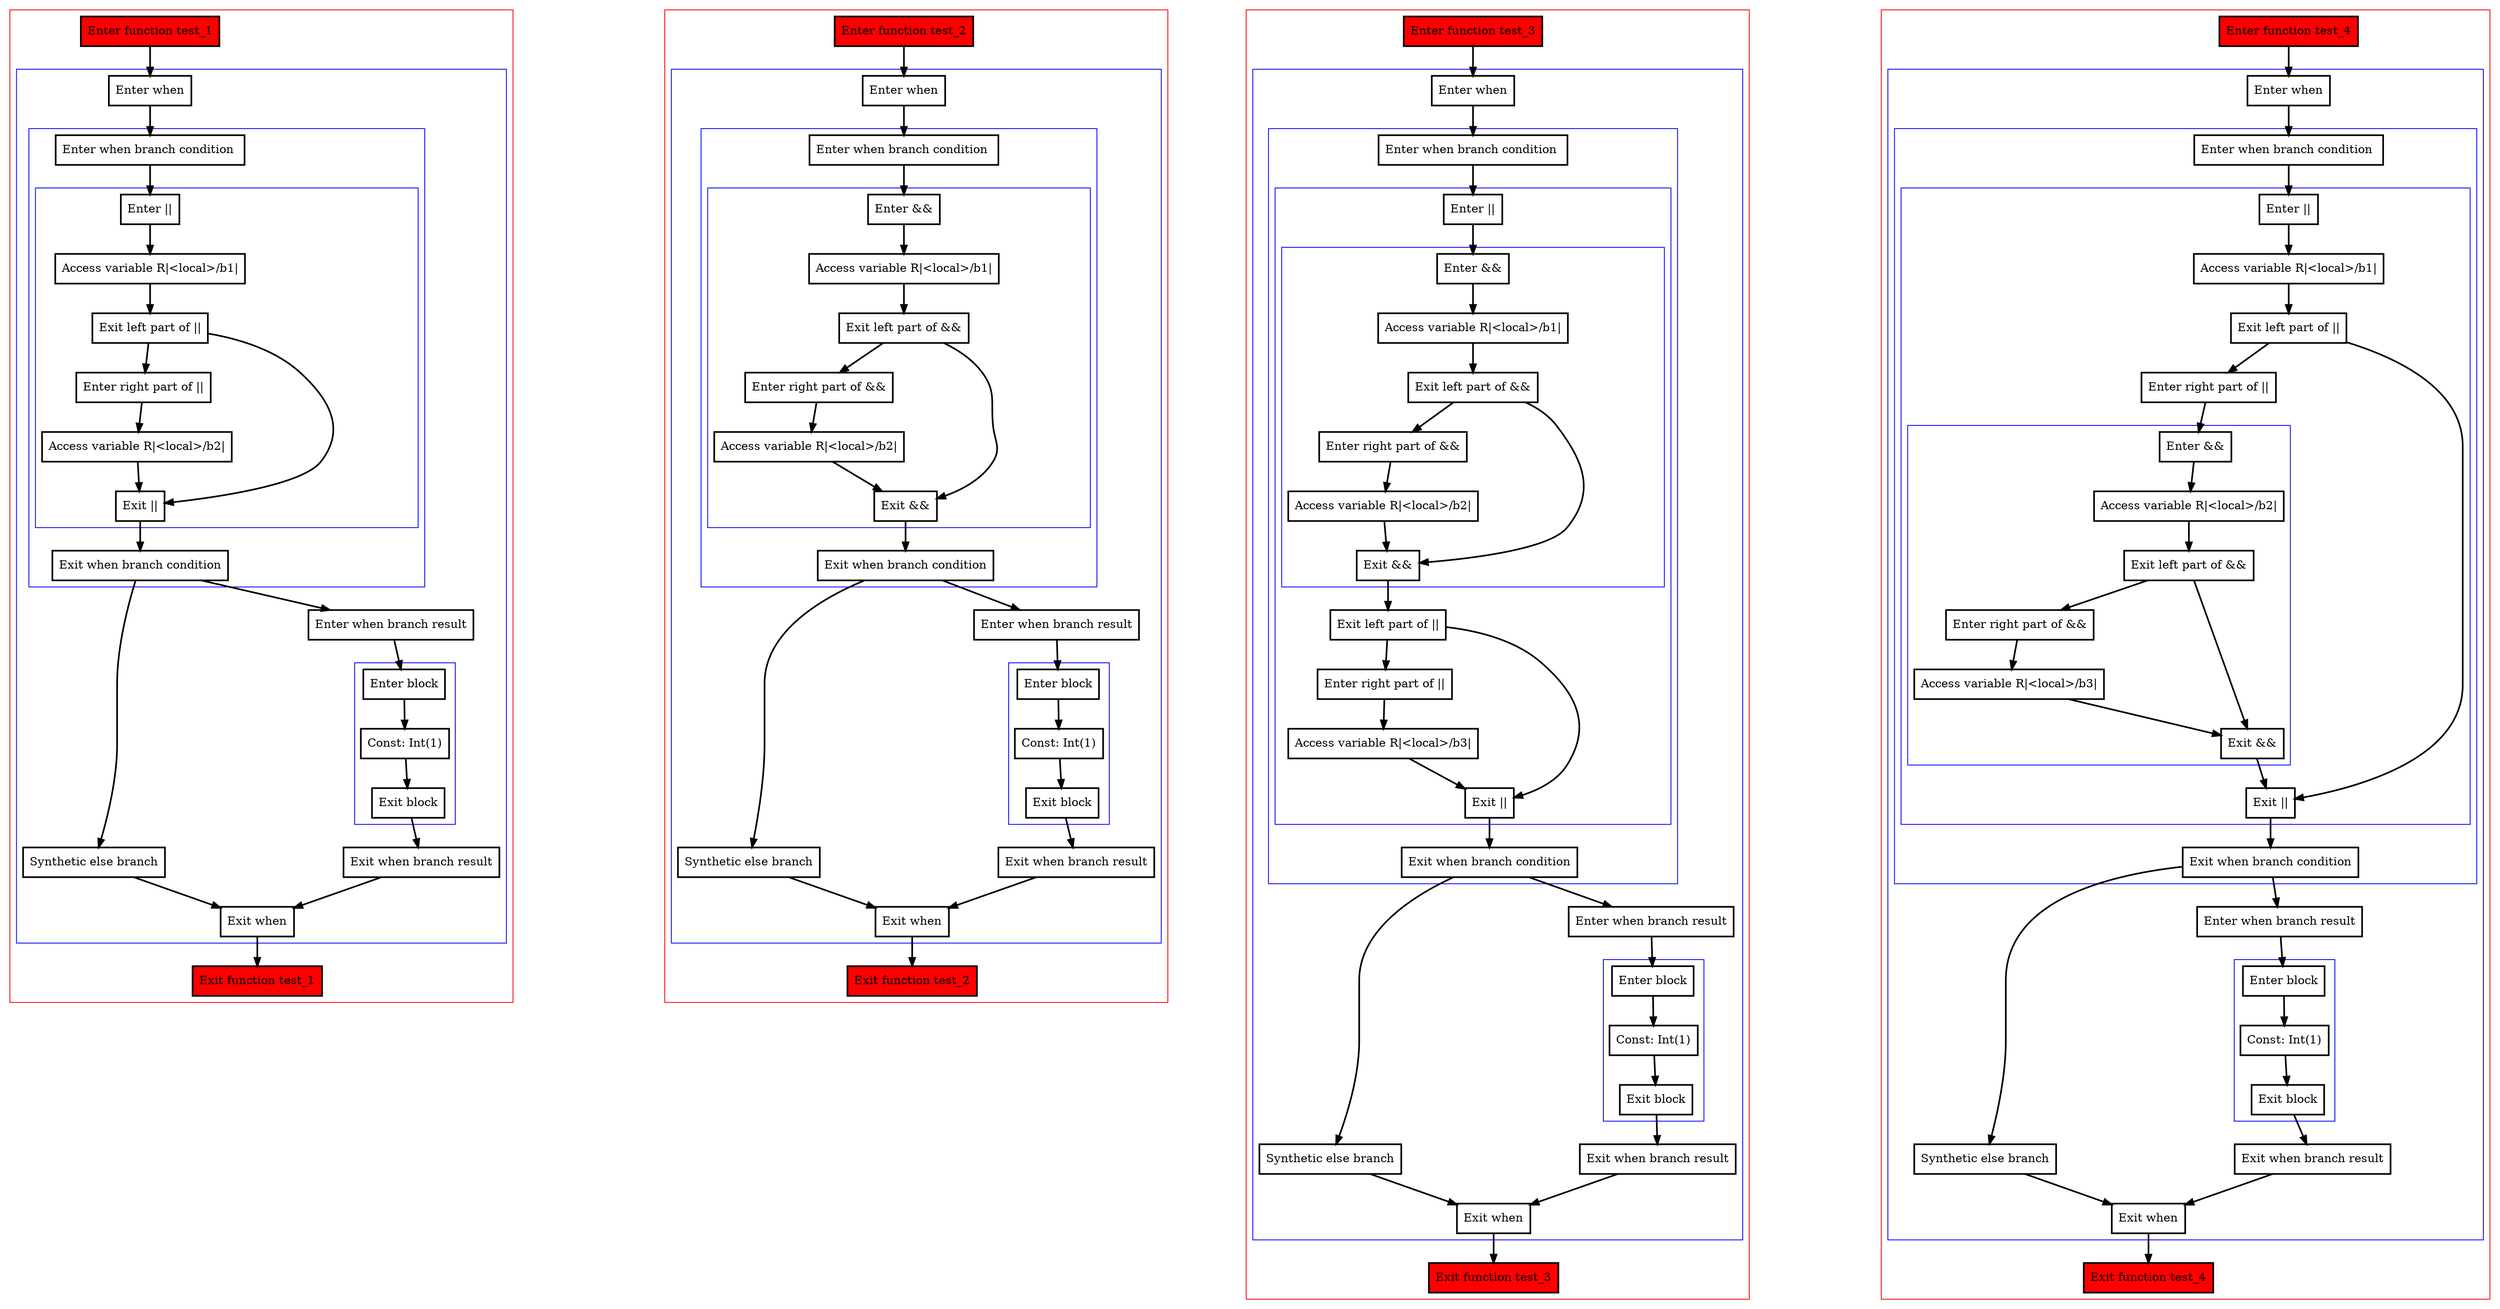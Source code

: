 digraph binaryOperations_kt {
    graph [nodesep=3]
    node [shape=box penwidth=2]
    edge [penwidth=2]

    subgraph cluster_0 {
        color=red
        0 [label="Enter function test_1" style="filled" fillcolor=red];
        subgraph cluster_1 {
            color=blue
            1 [label="Enter when"];
            subgraph cluster_2 {
                color=blue
                2 [label="Enter when branch condition "];
                subgraph cluster_3 {
                    color=blue
                    3 [label="Enter ||"];
                    4 [label="Access variable R|<local>/b1|"];
                    5 [label="Exit left part of ||"];
                    6 [label="Enter right part of ||"];
                    7 [label="Access variable R|<local>/b2|"];
                    8 [label="Exit ||"];
                }
                9 [label="Exit when branch condition"];
            }
            10 [label="Synthetic else branch"];
            11 [label="Enter when branch result"];
            subgraph cluster_4 {
                color=blue
                12 [label="Enter block"];
                13 [label="Const: Int(1)"];
                14 [label="Exit block"];
            }
            15 [label="Exit when branch result"];
            16 [label="Exit when"];
        }
        17 [label="Exit function test_1" style="filled" fillcolor=red];
    }

    0 -> {1};
    1 -> {2};
    2 -> {3};
    3 -> {4};
    4 -> {5};
    5 -> {8 6};
    6 -> {7};
    7 -> {8};
    8 -> {9};
    9 -> {11 10};
    10 -> {16};
    11 -> {12};
    12 -> {13};
    13 -> {14};
    14 -> {15};
    15 -> {16};
    16 -> {17};

    subgraph cluster_5 {
        color=red
        18 [label="Enter function test_2" style="filled" fillcolor=red];
        subgraph cluster_6 {
            color=blue
            19 [label="Enter when"];
            subgraph cluster_7 {
                color=blue
                20 [label="Enter when branch condition "];
                subgraph cluster_8 {
                    color=blue
                    21 [label="Enter &&"];
                    22 [label="Access variable R|<local>/b1|"];
                    23 [label="Exit left part of &&"];
                    24 [label="Enter right part of &&"];
                    25 [label="Access variable R|<local>/b2|"];
                    26 [label="Exit &&"];
                }
                27 [label="Exit when branch condition"];
            }
            28 [label="Synthetic else branch"];
            29 [label="Enter when branch result"];
            subgraph cluster_9 {
                color=blue
                30 [label="Enter block"];
                31 [label="Const: Int(1)"];
                32 [label="Exit block"];
            }
            33 [label="Exit when branch result"];
            34 [label="Exit when"];
        }
        35 [label="Exit function test_2" style="filled" fillcolor=red];
    }

    18 -> {19};
    19 -> {20};
    20 -> {21};
    21 -> {22};
    22 -> {23};
    23 -> {26 24};
    24 -> {25};
    25 -> {26};
    26 -> {27};
    27 -> {29 28};
    28 -> {34};
    29 -> {30};
    30 -> {31};
    31 -> {32};
    32 -> {33};
    33 -> {34};
    34 -> {35};

    subgraph cluster_10 {
        color=red
        36 [label="Enter function test_3" style="filled" fillcolor=red];
        subgraph cluster_11 {
            color=blue
            37 [label="Enter when"];
            subgraph cluster_12 {
                color=blue
                38 [label="Enter when branch condition "];
                subgraph cluster_13 {
                    color=blue
                    39 [label="Enter ||"];
                    subgraph cluster_14 {
                        color=blue
                        40 [label="Enter &&"];
                        41 [label="Access variable R|<local>/b1|"];
                        42 [label="Exit left part of &&"];
                        43 [label="Enter right part of &&"];
                        44 [label="Access variable R|<local>/b2|"];
                        45 [label="Exit &&"];
                    }
                    46 [label="Exit left part of ||"];
                    47 [label="Enter right part of ||"];
                    48 [label="Access variable R|<local>/b3|"];
                    49 [label="Exit ||"];
                }
                50 [label="Exit when branch condition"];
            }
            51 [label="Synthetic else branch"];
            52 [label="Enter when branch result"];
            subgraph cluster_15 {
                color=blue
                53 [label="Enter block"];
                54 [label="Const: Int(1)"];
                55 [label="Exit block"];
            }
            56 [label="Exit when branch result"];
            57 [label="Exit when"];
        }
        58 [label="Exit function test_3" style="filled" fillcolor=red];
    }

    36 -> {37};
    37 -> {38};
    38 -> {39};
    39 -> {40};
    40 -> {41};
    41 -> {42};
    42 -> {45 43};
    43 -> {44};
    44 -> {45};
    45 -> {46};
    46 -> {49 47};
    47 -> {48};
    48 -> {49};
    49 -> {50};
    50 -> {52 51};
    51 -> {57};
    52 -> {53};
    53 -> {54};
    54 -> {55};
    55 -> {56};
    56 -> {57};
    57 -> {58};

    subgraph cluster_16 {
        color=red
        59 [label="Enter function test_4" style="filled" fillcolor=red];
        subgraph cluster_17 {
            color=blue
            60 [label="Enter when"];
            subgraph cluster_18 {
                color=blue
                61 [label="Enter when branch condition "];
                subgraph cluster_19 {
                    color=blue
                    62 [label="Enter ||"];
                    63 [label="Access variable R|<local>/b1|"];
                    64 [label="Exit left part of ||"];
                    65 [label="Enter right part of ||"];
                    subgraph cluster_20 {
                        color=blue
                        66 [label="Enter &&"];
                        67 [label="Access variable R|<local>/b2|"];
                        68 [label="Exit left part of &&"];
                        69 [label="Enter right part of &&"];
                        70 [label="Access variable R|<local>/b3|"];
                        71 [label="Exit &&"];
                    }
                    72 [label="Exit ||"];
                }
                73 [label="Exit when branch condition"];
            }
            74 [label="Synthetic else branch"];
            75 [label="Enter when branch result"];
            subgraph cluster_21 {
                color=blue
                76 [label="Enter block"];
                77 [label="Const: Int(1)"];
                78 [label="Exit block"];
            }
            79 [label="Exit when branch result"];
            80 [label="Exit when"];
        }
        81 [label="Exit function test_4" style="filled" fillcolor=red];
    }

    59 -> {60};
    60 -> {61};
    61 -> {62};
    62 -> {63};
    63 -> {64};
    64 -> {72 65};
    65 -> {66};
    66 -> {67};
    67 -> {68};
    68 -> {71 69};
    69 -> {70};
    70 -> {71};
    71 -> {72};
    72 -> {73};
    73 -> {75 74};
    74 -> {80};
    75 -> {76};
    76 -> {77};
    77 -> {78};
    78 -> {79};
    79 -> {80};
    80 -> {81};

}
